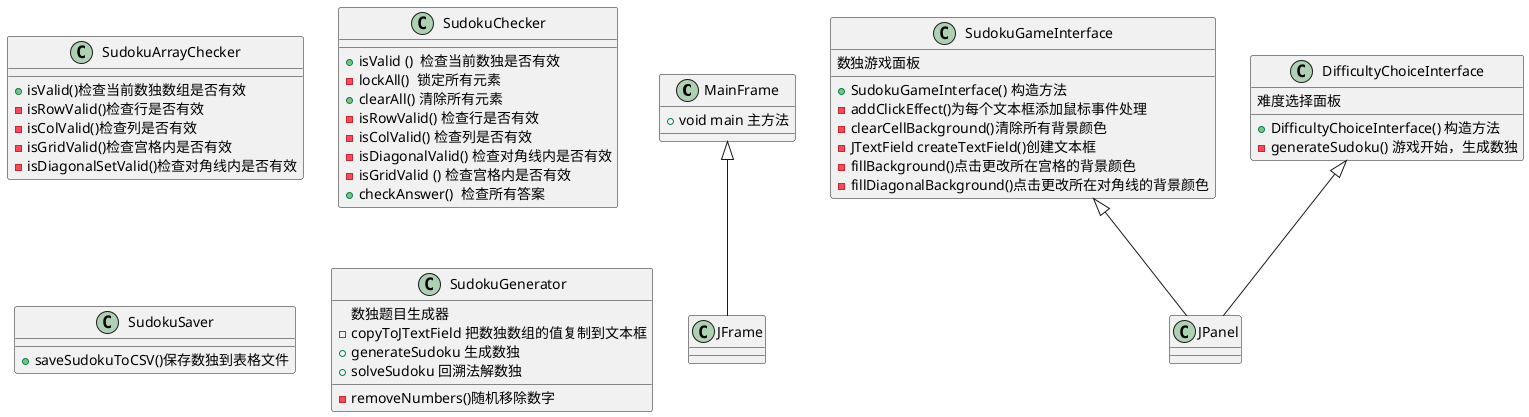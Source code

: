 @startuml


MainFrame<|-- JFrame
SudokuGameInterface <|--JPanel
DifficultyChoiceInterface <|--JPanel


class MainFrame  {
+ void main 主方法

}
'难度选择面板类'
class DifficultyChoiceInterface{
难度选择面板
+DifficultyChoiceInterface() 构造方法
-generateSudoku() 游戏开始，生成数独
}
'数独数组检查类'
class SudokuArrayChecker{
+isValid()检查当前数独数组是否有效
-isRowValid()检查行是否有效
-isColValid()检查列是否有效
-isGridValid()检查宫格内是否有效
-isDiagonalSetValid()检查对角线内是否有效

}
class SudokuGameInterface{
   数独游戏面板
+ SudokuGameInterface() 构造方法
- addClickEffect()为每个文本框添加鼠标事件处理
- clearCellBackground()清除所有背景颜色
- JTextField createTextField()创建文本框
- fillBackground()点击更改所在宫格的背景颜色
-  fillDiagonalBackground()点击更改所在对角线的背景颜色
}
class SudokuChecker{
+ isValid ()  检查当前数独是否有效
- lockAll()  锁定所有元素
+ clearAll() 清除所有元素
-isRowValid() 检查行是否有效
- isColValid() 检查列是否有效
-   isDiagonalValid() 检查对角线内是否有效
- isGridValid () 检查宫格内是否有效
+checkAnswer()  检查所有答案
}

class SudokuSaver {

+saveSudokuToCSV()保存数独到表格文件

}

class SudokuGenerator{
数独题目生成器
-removeNumbers()随机移除数字
-copyToJTextField 把数独数组的值复制到文本框
+generateSudoku 生成数独
+solveSudoku 回溯法解数独

}


@enduml